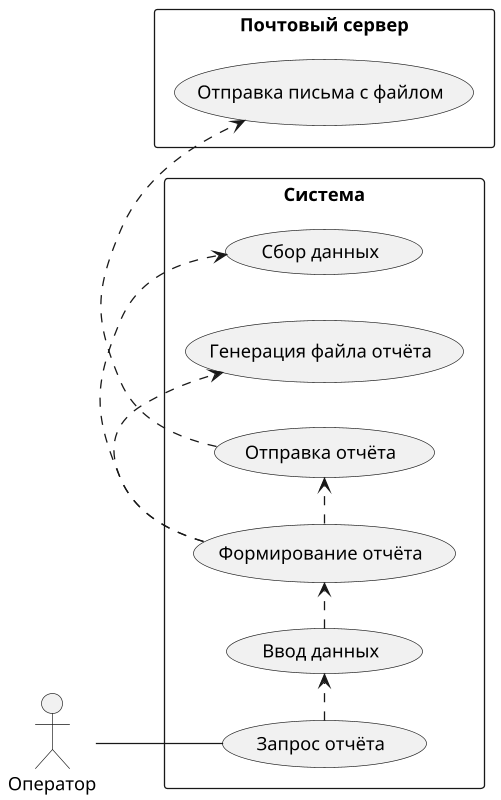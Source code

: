 @startuml report_request_usecase
scale 800*800

left to right direction

skinparam packageStyle rectangle

actor "Оператор" as clerk 

rectangle "Почтовый сервер" {
  (Отправка письма с файлом) as (EmailSending)
}

rectangle "Система" {
  (Запрос отчёта) as (ReportRequest)
  (Ввод данных) as (InfoInput)
  (Формирование отчёта) as (ReportFormating)
  (Сбор данных) as (ReportDataPreparation)
  (Генерация файла отчёта) as (ReportFilegeneration)
  (Отправка отчёта) as (ReportEmailSending)

  clerk -- (ReportRequest)

  (ReportRequest) .> (InfoInput)
  (InfoInput) .> (ReportFormating)
  (ReportFormating) .> (ReportDataPreparation)
  (ReportFormating) .> (ReportFilegeneration)
  (ReportFormating) .> (ReportEmailSending)

  (ReportEmailSending) .> (EmailSending)
}

@enduml
